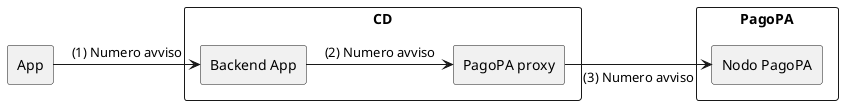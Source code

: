 @startuml

agent "App" as app
rectangle CD {
  agent "Backend App" as backendapp
  agent "PagoPA proxy" as pagopaproxy
}
rectangle PagoPA {
  agent "Nodo PagoPA" as nodopagopa
}

app -> backendapp : (1) Numero avviso
backendapp -> pagopaproxy : (2) Numero avviso
pagopaproxy -> nodopagopa : (3) Numero avviso


@enduml